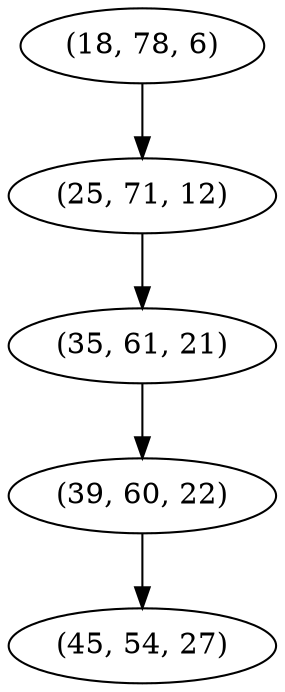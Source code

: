 digraph tree {
    "(18, 78, 6)";
    "(25, 71, 12)";
    "(35, 61, 21)";
    "(39, 60, 22)";
    "(45, 54, 27)";
    "(18, 78, 6)" -> "(25, 71, 12)";
    "(25, 71, 12)" -> "(35, 61, 21)";
    "(35, 61, 21)" -> "(39, 60, 22)";
    "(39, 60, 22)" -> "(45, 54, 27)";
}
